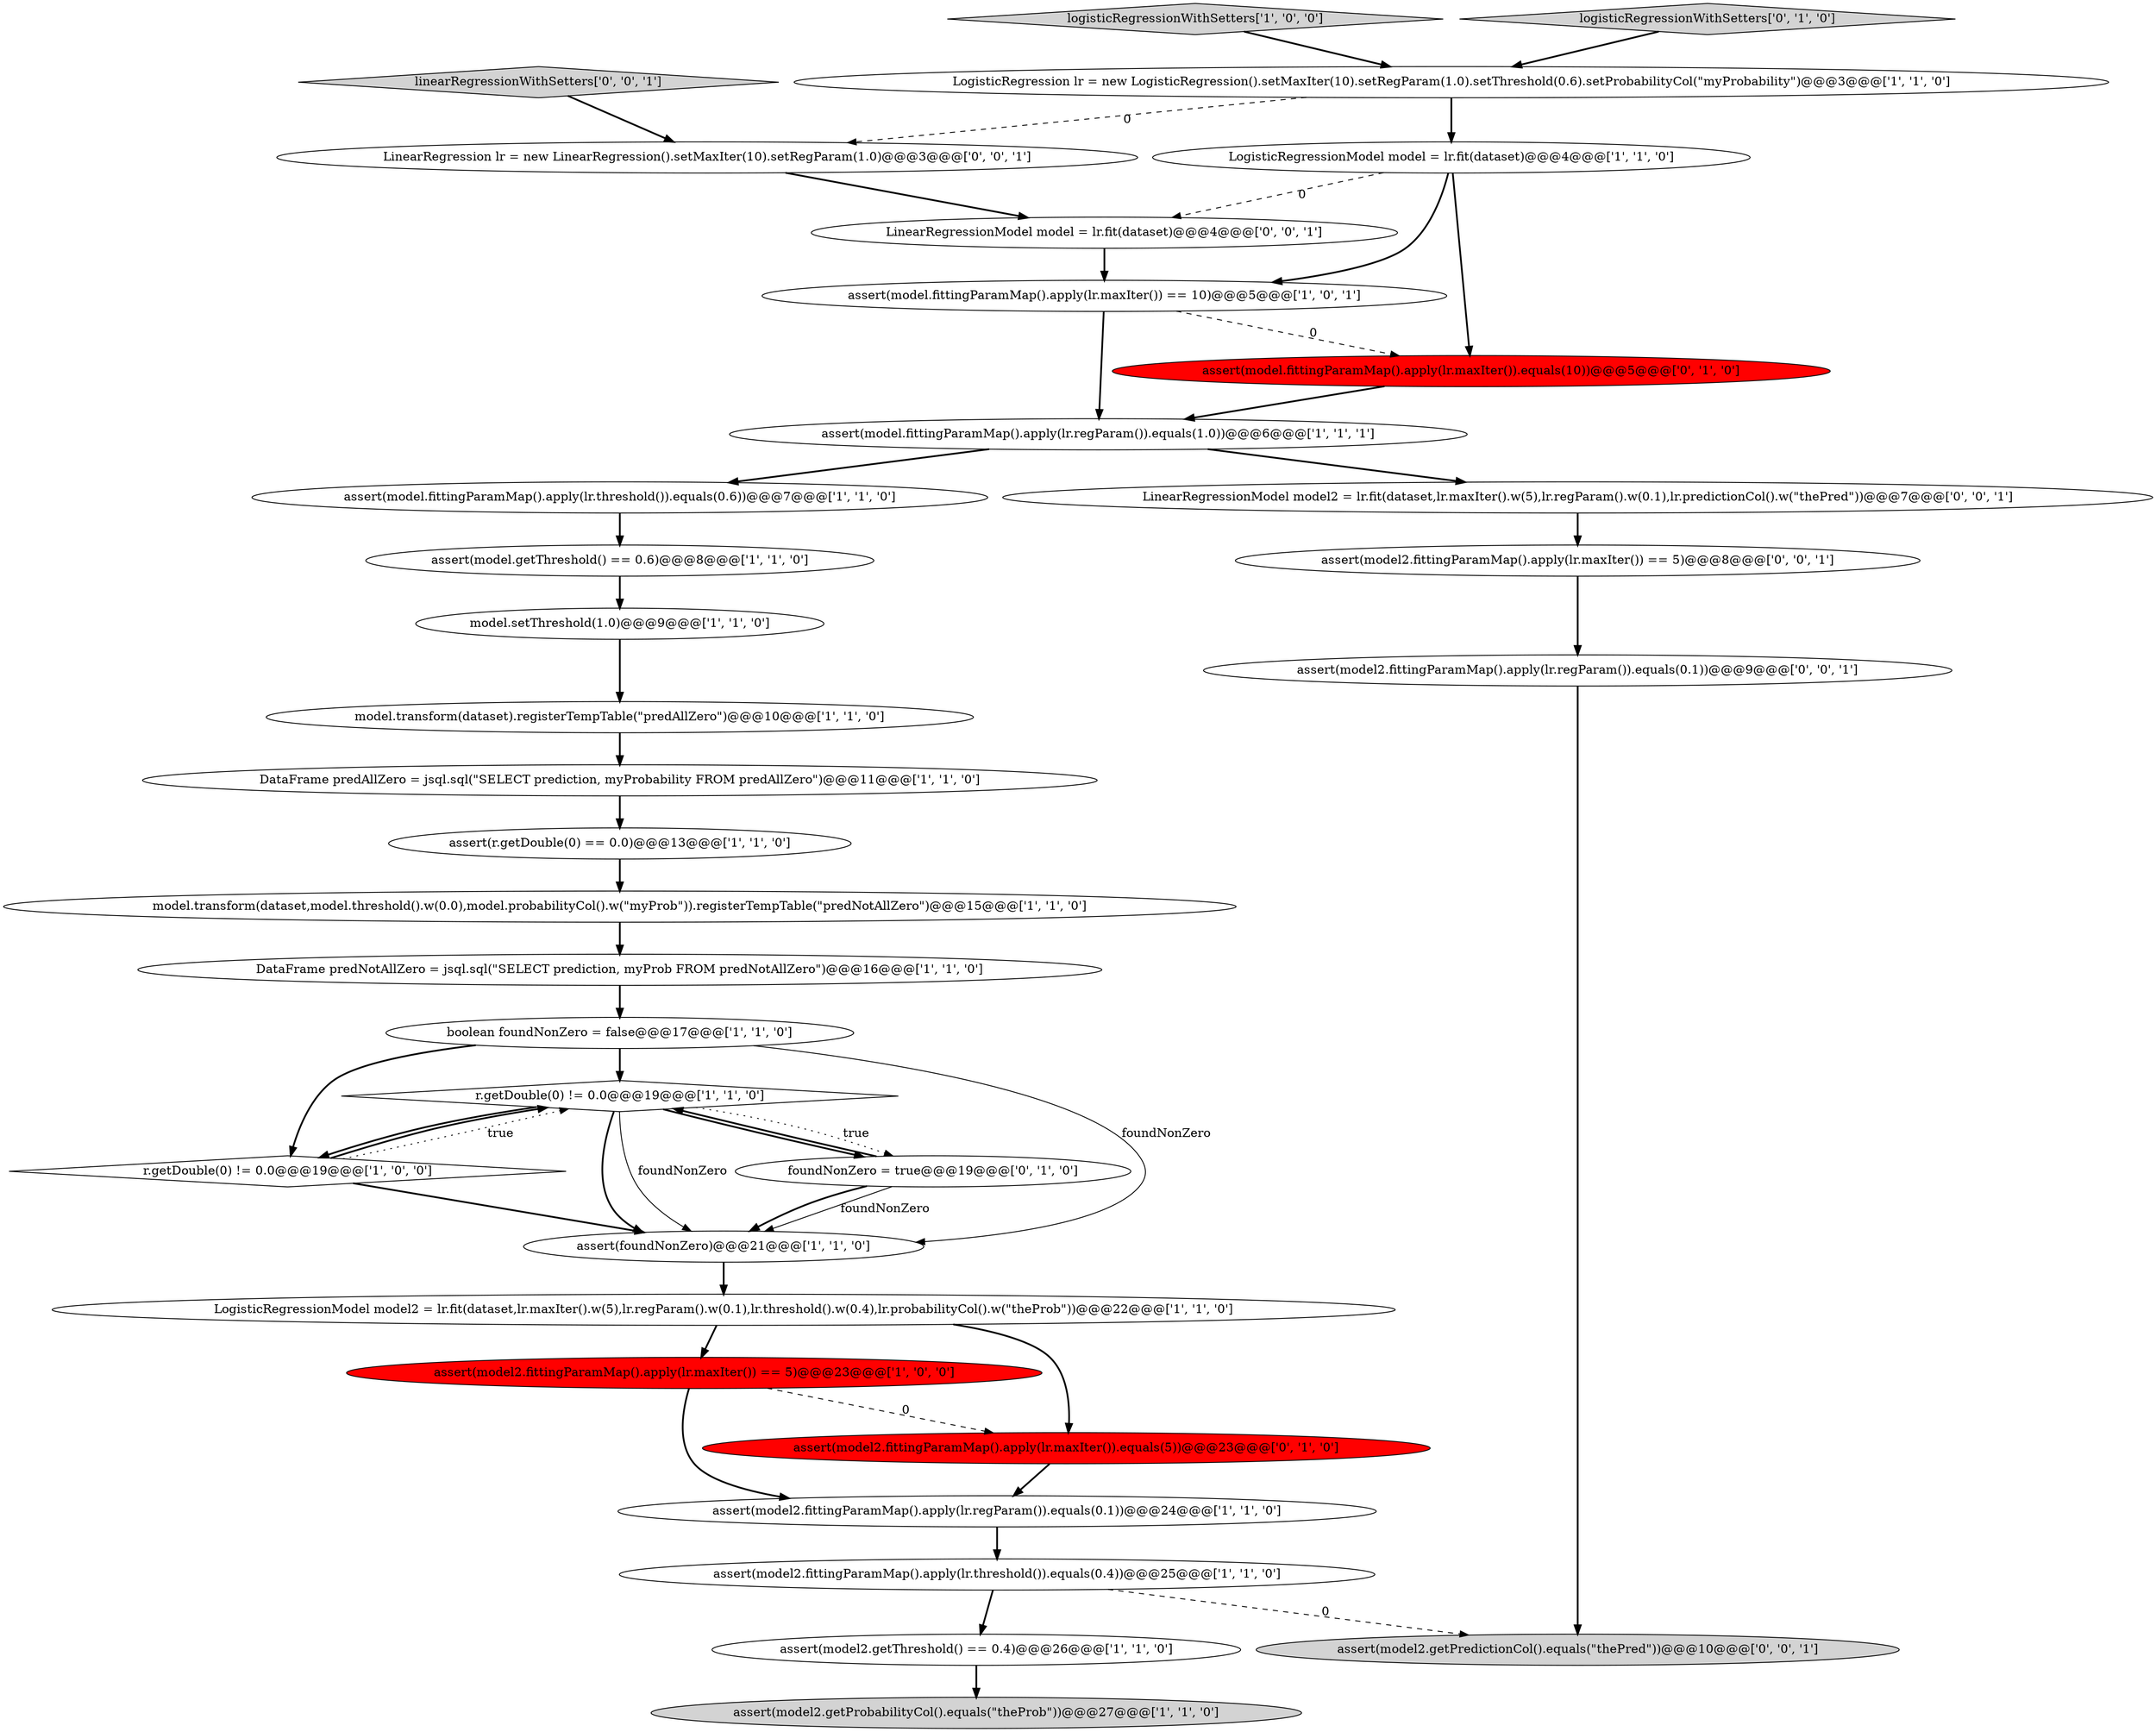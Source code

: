 digraph {
20 [style = filled, label = "model.transform(dataset,model.threshold().w(0.0),model.probabilityCol().w(\"myProb\")).registerTempTable(\"predNotAllZero\")@@@15@@@['1', '1', '0']", fillcolor = white, shape = ellipse image = "AAA0AAABBB1BBB"];
27 [style = filled, label = "LinearRegression lr = new LinearRegression().setMaxIter(10).setRegParam(1.0)@@@3@@@['0', '0', '1']", fillcolor = white, shape = ellipse image = "AAA0AAABBB3BBB"];
24 [style = filled, label = "foundNonZero = true@@@19@@@['0', '1', '0']", fillcolor = white, shape = ellipse image = "AAA0AAABBB2BBB"];
14 [style = filled, label = "boolean foundNonZero = false@@@17@@@['1', '1', '0']", fillcolor = white, shape = ellipse image = "AAA0AAABBB1BBB"];
3 [style = filled, label = "assert(model.fittingParamMap().apply(lr.maxIter()) == 10)@@@5@@@['1', '0', '1']", fillcolor = white, shape = ellipse image = "AAA0AAABBB1BBB"];
21 [style = filled, label = "LogisticRegression lr = new LogisticRegression().setMaxIter(10).setRegParam(1.0).setThreshold(0.6).setProbabilityCol(\"myProbability\")@@@3@@@['1', '1', '0']", fillcolor = white, shape = ellipse image = "AAA0AAABBB1BBB"];
10 [style = filled, label = "assert(model2.fittingParamMap().apply(lr.maxIter()) == 5)@@@23@@@['1', '0', '0']", fillcolor = red, shape = ellipse image = "AAA1AAABBB1BBB"];
28 [style = filled, label = "linearRegressionWithSetters['0', '0', '1']", fillcolor = lightgray, shape = diamond image = "AAA0AAABBB3BBB"];
9 [style = filled, label = "assert(model2.getThreshold() == 0.4)@@@26@@@['1', '1', '0']", fillcolor = white, shape = ellipse image = "AAA0AAABBB1BBB"];
19 [style = filled, label = "model.setThreshold(1.0)@@@9@@@['1', '1', '0']", fillcolor = white, shape = ellipse image = "AAA0AAABBB1BBB"];
22 [style = filled, label = "r.getDouble(0) != 0.0@@@19@@@['1', '1', '0']", fillcolor = white, shape = diamond image = "AAA0AAABBB1BBB"];
2 [style = filled, label = "assert(r.getDouble(0) == 0.0)@@@13@@@['1', '1', '0']", fillcolor = white, shape = ellipse image = "AAA0AAABBB1BBB"];
7 [style = filled, label = "logisticRegressionWithSetters['1', '0', '0']", fillcolor = lightgray, shape = diamond image = "AAA0AAABBB1BBB"];
8 [style = filled, label = "r.getDouble(0) != 0.0@@@19@@@['1', '0', '0']", fillcolor = white, shape = diamond image = "AAA0AAABBB1BBB"];
12 [style = filled, label = "LogisticRegressionModel model = lr.fit(dataset)@@@4@@@['1', '1', '0']", fillcolor = white, shape = ellipse image = "AAA0AAABBB1BBB"];
0 [style = filled, label = "DataFrame predNotAllZero = jsql.sql(\"SELECT prediction, myProb FROM predNotAllZero\")@@@16@@@['1', '1', '0']", fillcolor = white, shape = ellipse image = "AAA0AAABBB1BBB"];
23 [style = filled, label = "assert(model2.fittingParamMap().apply(lr.maxIter()).equals(5))@@@23@@@['0', '1', '0']", fillcolor = red, shape = ellipse image = "AAA1AAABBB2BBB"];
25 [style = filled, label = "assert(model.fittingParamMap().apply(lr.maxIter()).equals(10))@@@5@@@['0', '1', '0']", fillcolor = red, shape = ellipse image = "AAA1AAABBB2BBB"];
6 [style = filled, label = "assert(model.fittingParamMap().apply(lr.threshold()).equals(0.6))@@@7@@@['1', '1', '0']", fillcolor = white, shape = ellipse image = "AAA0AAABBB1BBB"];
13 [style = filled, label = "DataFrame predAllZero = jsql.sql(\"SELECT prediction, myProbability FROM predAllZero\")@@@11@@@['1', '1', '0']", fillcolor = white, shape = ellipse image = "AAA0AAABBB1BBB"];
16 [style = filled, label = "assert(model.getThreshold() == 0.6)@@@8@@@['1', '1', '0']", fillcolor = white, shape = ellipse image = "AAA0AAABBB1BBB"];
29 [style = filled, label = "assert(model2.getPredictionCol().equals(\"thePred\"))@@@10@@@['0', '0', '1']", fillcolor = lightgray, shape = ellipse image = "AAA0AAABBB3BBB"];
1 [style = filled, label = "assert(model2.getProbabilityCol().equals(\"theProb\"))@@@27@@@['1', '1', '0']", fillcolor = lightgray, shape = ellipse image = "AAA0AAABBB1BBB"];
32 [style = filled, label = "assert(model2.fittingParamMap().apply(lr.regParam()).equals(0.1))@@@9@@@['0', '0', '1']", fillcolor = white, shape = ellipse image = "AAA0AAABBB3BBB"];
31 [style = filled, label = "assert(model2.fittingParamMap().apply(lr.maxIter()) == 5)@@@8@@@['0', '0', '1']", fillcolor = white, shape = ellipse image = "AAA0AAABBB3BBB"];
11 [style = filled, label = "assert(model2.fittingParamMap().apply(lr.threshold()).equals(0.4))@@@25@@@['1', '1', '0']", fillcolor = white, shape = ellipse image = "AAA0AAABBB1BBB"];
5 [style = filled, label = "model.transform(dataset).registerTempTable(\"predAllZero\")@@@10@@@['1', '1', '0']", fillcolor = white, shape = ellipse image = "AAA0AAABBB1BBB"];
33 [style = filled, label = "LinearRegressionModel model = lr.fit(dataset)@@@4@@@['0', '0', '1']", fillcolor = white, shape = ellipse image = "AAA0AAABBB3BBB"];
15 [style = filled, label = "assert(model.fittingParamMap().apply(lr.regParam()).equals(1.0))@@@6@@@['1', '1', '1']", fillcolor = white, shape = ellipse image = "AAA0AAABBB1BBB"];
18 [style = filled, label = "LogisticRegressionModel model2 = lr.fit(dataset,lr.maxIter().w(5),lr.regParam().w(0.1),lr.threshold().w(0.4),lr.probabilityCol().w(\"theProb\"))@@@22@@@['1', '1', '0']", fillcolor = white, shape = ellipse image = "AAA0AAABBB1BBB"];
30 [style = filled, label = "LinearRegressionModel model2 = lr.fit(dataset,lr.maxIter().w(5),lr.regParam().w(0.1),lr.predictionCol().w(\"thePred\"))@@@7@@@['0', '0', '1']", fillcolor = white, shape = ellipse image = "AAA0AAABBB3BBB"];
26 [style = filled, label = "logisticRegressionWithSetters['0', '1', '0']", fillcolor = lightgray, shape = diamond image = "AAA0AAABBB2BBB"];
17 [style = filled, label = "assert(model2.fittingParamMap().apply(lr.regParam()).equals(0.1))@@@24@@@['1', '1', '0']", fillcolor = white, shape = ellipse image = "AAA0AAABBB1BBB"];
4 [style = filled, label = "assert(foundNonZero)@@@21@@@['1', '1', '0']", fillcolor = white, shape = ellipse image = "AAA0AAABBB1BBB"];
2->20 [style = bold, label=""];
12->33 [style = dashed, label="0"];
33->3 [style = bold, label=""];
18->23 [style = bold, label=""];
21->27 [style = dashed, label="0"];
24->4 [style = solid, label="foundNonZero"];
31->32 [style = bold, label=""];
20->0 [style = bold, label=""];
14->22 [style = bold, label=""];
11->29 [style = dashed, label="0"];
15->6 [style = bold, label=""];
3->15 [style = bold, label=""];
4->18 [style = bold, label=""];
10->17 [style = bold, label=""];
15->30 [style = bold, label=""];
22->24 [style = dotted, label="true"];
16->19 [style = bold, label=""];
11->9 [style = bold, label=""];
24->22 [style = bold, label=""];
8->22 [style = bold, label=""];
22->4 [style = bold, label=""];
21->12 [style = bold, label=""];
26->21 [style = bold, label=""];
22->8 [style = bold, label=""];
32->29 [style = bold, label=""];
19->5 [style = bold, label=""];
0->14 [style = bold, label=""];
24->4 [style = bold, label=""];
18->10 [style = bold, label=""];
6->16 [style = bold, label=""];
30->31 [style = bold, label=""];
12->25 [style = bold, label=""];
5->13 [style = bold, label=""];
8->22 [style = dotted, label="true"];
25->15 [style = bold, label=""];
7->21 [style = bold, label=""];
14->4 [style = solid, label="foundNonZero"];
23->17 [style = bold, label=""];
14->8 [style = bold, label=""];
12->3 [style = bold, label=""];
27->33 [style = bold, label=""];
28->27 [style = bold, label=""];
8->4 [style = bold, label=""];
22->24 [style = bold, label=""];
9->1 [style = bold, label=""];
22->4 [style = solid, label="foundNonZero"];
10->23 [style = dashed, label="0"];
13->2 [style = bold, label=""];
17->11 [style = bold, label=""];
3->25 [style = dashed, label="0"];
}
